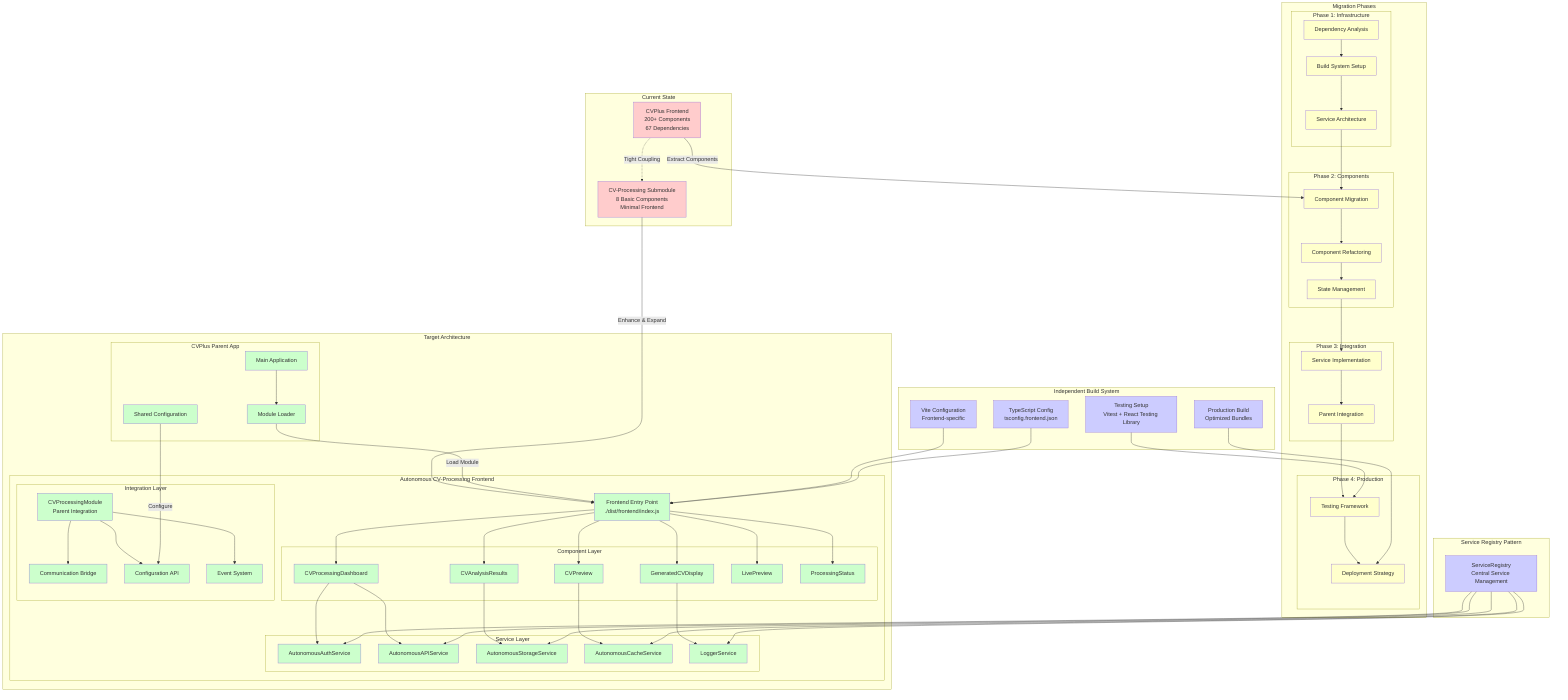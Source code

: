 graph TD
    subgraph "Current State"
        A[CVPlus Frontend<br/>200+ Components<br/>67 Dependencies] 
        B[CV-Processing Submodule<br/>8 Basic Components<br/>Minimal Frontend]
        A -.->|Tight Coupling| B
    end
    
    subgraph "Target Architecture"
        subgraph "Autonomous CV-Processing Frontend"
            C[Frontend Entry Point<br/>./dist/frontend/index.js]
            
            subgraph "Component Layer"
                D[CVProcessingDashboard]
                E[CVAnalysisResults]
                F[CVPreview] 
                G[GeneratedCVDisplay]
                H[LivePreview]
                I[ProcessingStatus]
            end
            
            subgraph "Service Layer"
                J[AutonomousAuthService]
                K[AutonomousAPIService]
                L[AutonomousStorageService]
                M[AutonomousCacheService]
                N[LoggerService]
            end
            
            subgraph "Integration Layer"
                O[CVProcessingModule<br/>Parent Integration]
                P[Communication Bridge]
                Q[Configuration API]
                R[Event System]
            end
        end
        
        subgraph "CVPlus Parent App"
            S[Main Application]
            T[Module Loader]
            U[Shared Configuration]
        end
    end
    
    subgraph "Migration Phases"
        subgraph "Phase 1: Infrastructure"
            V[Dependency Analysis]
            W[Build System Setup]
            X[Service Architecture]
        end
        
        subgraph "Phase 2: Components" 
            Y[Component Migration]
            Z[Component Refactoring]
            AA[State Management]
        end
        
        subgraph "Phase 3: Integration"
            BB[Service Implementation]
            CC[Parent Integration]
        end
        
        subgraph "Phase 4: Production"
            DD[Testing Framework]
            EE[Deployment Strategy]
        end
    end
    
    %% Current state relationships
    A -->|Extract Components| Y
    B -->|Enhance & Expand| C
    
    %% Component relationships
    C --> D
    C --> E
    C --> F
    C --> G
    C --> H
    C --> I
    
    %% Service relationships
    D --> J
    D --> K
    E --> L
    F --> M
    G --> N
    
    %% Integration relationships
    O --> P
    O --> Q
    O --> R
    S --> T
    T -->|Load Module| C
    U -->|Configure| Q
    
    %% Migration flow
    V --> W
    W --> X
    X --> Y
    Y --> Z
    Z --> AA
    AA --> BB
    BB --> CC
    CC --> DD
    DD --> EE
    
    %% Service Registry
    subgraph "Service Registry Pattern"
        FF[ServiceRegistry<br/>Central Service Management]
        FF --> J
        FF --> K
        FF --> L
        FF --> M
        FF --> N
    end
    
    %% Build System
    subgraph "Independent Build System"
        GG[Vite Configuration<br/>Frontend-specific]
        HH[TypeScript Config<br/>tsconfig.frontend.json]
        II[Testing Setup<br/>Vitest + React Testing Library]
        JJ[Production Build<br/>Optimized Bundles]
    end
    
    GG --> C
    HH --> C
    II --> DD
    JJ --> EE
    
    %% Styling
    classDef currentState fill:#ffcccc
    classDef targetState fill:#ccffcc
    classDef migrationPhase fill:#ffffcc
    classDef infrastructure fill:#ccccff
    
    class A,B currentState
    class C,D,E,F,G,H,I,J,K,L,M,N,O,P,Q,R,S,T,U targetState
    class V,W,X,Y,Z,AA,BB,CC,DD,EE migrationPhase
    class FF,GG,HH,II,JJ infrastructure